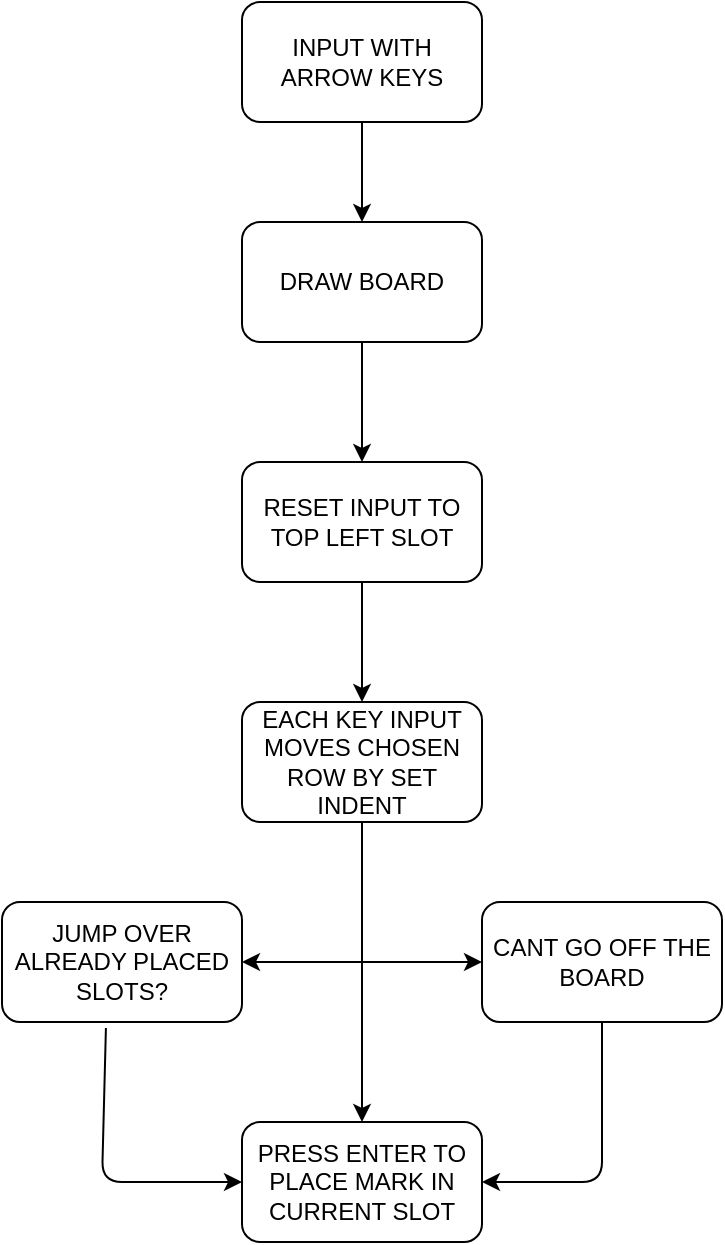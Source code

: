 <mxfile>
    <diagram id="XFh4mEyuoKCfeqfoHM5x" name="Page-1">
        <mxGraphModel dx="1216" dy="787" grid="1" gridSize="10" guides="1" tooltips="1" connect="1" arrows="1" fold="1" page="1" pageScale="1" pageWidth="850" pageHeight="1100" math="0" shadow="0">
            <root>
                <mxCell id="0"/>
                <mxCell id="1" parent="0"/>
                <mxCell id="20" style="edgeStyle=none;html=1;exitX=0.5;exitY=1;exitDx=0;exitDy=0;entryX=0.5;entryY=0;entryDx=0;entryDy=0;" parent="1" source="6" target="7" edge="1">
                    <mxGeometry relative="1" as="geometry"/>
                </mxCell>
                <mxCell id="6" value="DRAW BOARD" style="rounded=1;whiteSpace=wrap;html=1;" parent="1" vertex="1">
                    <mxGeometry x="230" y="150" width="120" height="60" as="geometry"/>
                </mxCell>
                <mxCell id="11" style="edgeStyle=none;html=1;entryX=0.5;entryY=0;entryDx=0;entryDy=0;" parent="1" source="7" target="10" edge="1">
                    <mxGeometry relative="1" as="geometry">
                        <mxPoint x="290" y="390" as="targetPoint"/>
                    </mxGeometry>
                </mxCell>
                <mxCell id="7" value="RESET INPUT TO TOP LEFT SLOT" style="rounded=1;whiteSpace=wrap;html=1;" parent="1" vertex="1">
                    <mxGeometry x="230" y="270" width="120" height="60" as="geometry"/>
                </mxCell>
                <mxCell id="13" style="edgeStyle=none;html=1;entryX=0;entryY=0.5;entryDx=0;entryDy=0;" parent="1" target="12" edge="1">
                    <mxGeometry relative="1" as="geometry">
                        <mxPoint x="290" y="520" as="sourcePoint"/>
                    </mxGeometry>
                </mxCell>
                <mxCell id="15" style="edgeStyle=none;html=1;" parent="1" target="14" edge="1">
                    <mxGeometry relative="1" as="geometry">
                        <mxPoint x="290" y="520" as="sourcePoint"/>
                    </mxGeometry>
                </mxCell>
                <mxCell id="17" style="edgeStyle=none;html=1;entryX=0.5;entryY=0;entryDx=0;entryDy=0;" parent="1" source="10" target="16" edge="1">
                    <mxGeometry relative="1" as="geometry"/>
                </mxCell>
                <mxCell id="10" value="EACH KEY INPUT MOVES CHOSEN ROW BY SET INDENT" style="rounded=1;whiteSpace=wrap;html=1;" parent="1" vertex="1">
                    <mxGeometry x="230" y="390" width="120" height="60" as="geometry"/>
                </mxCell>
                <mxCell id="24" style="edgeStyle=none;html=1;entryX=1;entryY=0.5;entryDx=0;entryDy=0;" parent="1" source="12" target="16" edge="1">
                    <mxGeometry relative="1" as="geometry">
                        <mxPoint x="410" y="630" as="targetPoint"/>
                        <Array as="points">
                            <mxPoint x="410" y="630"/>
                        </Array>
                    </mxGeometry>
                </mxCell>
                <mxCell id="12" value="CANT GO OFF THE BOARD" style="rounded=1;whiteSpace=wrap;html=1;" parent="1" vertex="1">
                    <mxGeometry x="350" y="490" width="120" height="60" as="geometry"/>
                </mxCell>
                <mxCell id="22" style="edgeStyle=none;html=1;exitX=0.433;exitY=1.05;exitDx=0;exitDy=0;exitPerimeter=0;entryX=0;entryY=0.5;entryDx=0;entryDy=0;" parent="1" source="14" target="16" edge="1">
                    <mxGeometry relative="1" as="geometry">
                        <mxPoint x="220" y="640" as="targetPoint"/>
                        <Array as="points">
                            <mxPoint x="160" y="630"/>
                        </Array>
                    </mxGeometry>
                </mxCell>
                <mxCell id="14" value="JUMP OVER ALREADY PLACED SLOTS?" style="rounded=1;whiteSpace=wrap;html=1;" parent="1" vertex="1">
                    <mxGeometry x="110" y="490" width="120" height="60" as="geometry"/>
                </mxCell>
                <mxCell id="16" value="PRESS ENTER TO PLACE MARK IN CURRENT SLOT" style="rounded=1;whiteSpace=wrap;html=1;" parent="1" vertex="1">
                    <mxGeometry x="230" y="600" width="120" height="60" as="geometry"/>
                </mxCell>
                <mxCell id="21" style="edgeStyle=none;html=1;entryX=0.5;entryY=0;entryDx=0;entryDy=0;" parent="1" source="19" target="6" edge="1">
                    <mxGeometry relative="1" as="geometry"/>
                </mxCell>
                <mxCell id="19" value="INPUT WITH ARROW KEYS" style="rounded=1;whiteSpace=wrap;html=1;" parent="1" vertex="1">
                    <mxGeometry x="230" y="40" width="120" height="60" as="geometry"/>
                </mxCell>
            </root>
        </mxGraphModel>
    </diagram>
</mxfile>